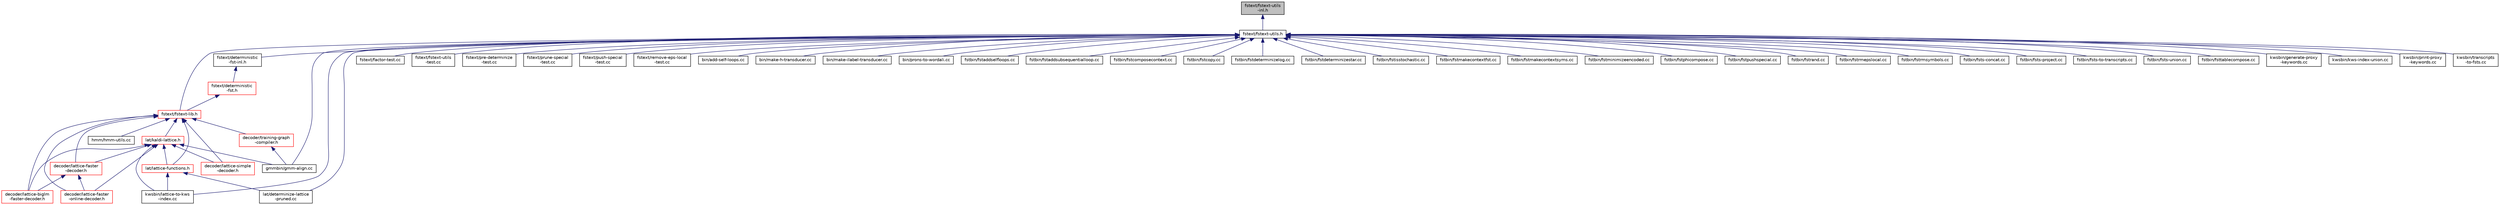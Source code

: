 digraph "fstext/fstext-utils-inl.h"
{
  edge [fontname="Helvetica",fontsize="10",labelfontname="Helvetica",labelfontsize="10"];
  node [fontname="Helvetica",fontsize="10",shape=record];
  Node51 [label="fstext/fstext-utils\l-inl.h",height=0.2,width=0.4,color="black", fillcolor="grey75", style="filled", fontcolor="black"];
  Node51 -> Node52 [dir="back",color="midnightblue",fontsize="10",style="solid",fontname="Helvetica"];
  Node52 [label="fstext/fstext-utils.h",height=0.2,width=0.4,color="black", fillcolor="white", style="filled",URL="$fstext-utils_8h.html"];
  Node52 -> Node53 [dir="back",color="midnightblue",fontsize="10",style="solid",fontname="Helvetica"];
  Node53 [label="fstext/deterministic\l-fst-inl.h",height=0.2,width=0.4,color="black", fillcolor="white", style="filled",URL="$deterministic-fst-inl_8h.html"];
  Node53 -> Node54 [dir="back",color="midnightblue",fontsize="10",style="solid",fontname="Helvetica"];
  Node54 [label="fstext/deterministic\l-fst.h",height=0.2,width=0.4,color="red", fillcolor="white", style="filled",URL="$deterministic-fst_8h.html"];
  Node54 -> Node58 [dir="back",color="midnightblue",fontsize="10",style="solid",fontname="Helvetica"];
  Node58 [label="fstext/fstext-lib.h",height=0.2,width=0.4,color="red", fillcolor="white", style="filled",URL="$fstext-lib_8h.html"];
  Node58 -> Node59 [dir="back",color="midnightblue",fontsize="10",style="solid",fontname="Helvetica"];
  Node59 [label="lat/kaldi-lattice.h",height=0.2,width=0.4,color="red", fillcolor="white", style="filled",URL="$kaldi-lattice_8h.html"];
  Node59 -> Node116 [dir="back",color="midnightblue",fontsize="10",style="solid",fontname="Helvetica"];
  Node116 [label="decoder/lattice-faster\l-decoder.h",height=0.2,width=0.4,color="red", fillcolor="white", style="filled",URL="$lattice-faster-decoder_8h.html"];
  Node116 -> Node135 [dir="back",color="midnightblue",fontsize="10",style="solid",fontname="Helvetica"];
  Node135 [label="decoder/lattice-biglm\l-faster-decoder.h",height=0.2,width=0.4,color="red", fillcolor="white", style="filled",URL="$lattice-biglm-faster-decoder_8h.html"];
  Node116 -> Node138 [dir="back",color="midnightblue",fontsize="10",style="solid",fontname="Helvetica"];
  Node138 [label="decoder/lattice-faster\l-online-decoder.h",height=0.2,width=0.4,color="red", fillcolor="white", style="filled",URL="$lattice-faster-online-decoder_8h.html"];
  Node59 -> Node140 [dir="back",color="midnightblue",fontsize="10",style="solid",fontname="Helvetica"];
  Node140 [label="decoder/lattice-simple\l-decoder.h",height=0.2,width=0.4,color="red", fillcolor="white", style="filled",URL="$lattice-simple-decoder_8h.html"];
  Node59 -> Node149 [dir="back",color="midnightblue",fontsize="10",style="solid",fontname="Helvetica"];
  Node149 [label="lat/lattice-functions.h",height=0.2,width=0.4,color="red", fillcolor="white", style="filled",URL="$lattice-functions_8h.html"];
  Node149 -> Node144 [dir="back",color="midnightblue",fontsize="10",style="solid",fontname="Helvetica"];
  Node144 [label="lat/determinize-lattice\l-pruned.cc",height=0.2,width=0.4,color="black", fillcolor="white", style="filled",URL="$determinize-lattice-pruned_8cc.html"];
  Node149 -> Node199 [dir="back",color="midnightblue",fontsize="10",style="solid",fontname="Helvetica"];
  Node199 [label="kwsbin/lattice-to-kws\l-index.cc",height=0.2,width=0.4,color="black", fillcolor="white", style="filled",URL="$lattice-to-kws-index_8cc.html"];
  Node59 -> Node135 [dir="back",color="midnightblue",fontsize="10",style="solid",fontname="Helvetica"];
  Node59 -> Node138 [dir="back",color="midnightblue",fontsize="10",style="solid",fontname="Helvetica"];
  Node59 -> Node121 [dir="back",color="midnightblue",fontsize="10",style="solid",fontname="Helvetica"];
  Node121 [label="gmmbin/gmm-align.cc",height=0.2,width=0.4,color="black", fillcolor="white", style="filled",URL="$gmm-align_8cc.html"];
  Node59 -> Node199 [dir="back",color="midnightblue",fontsize="10",style="solid",fontname="Helvetica"];
  Node58 -> Node69 [dir="back",color="midnightblue",fontsize="10",style="solid",fontname="Helvetica"];
  Node69 [label="hmm/hmm-utils.cc",height=0.2,width=0.4,color="black", fillcolor="white", style="filled",URL="$hmm-utils_8cc.html"];
  Node58 -> Node116 [dir="back",color="midnightblue",fontsize="10",style="solid",fontname="Helvetica"];
  Node58 -> Node140 [dir="back",color="midnightblue",fontsize="10",style="solid",fontname="Helvetica"];
  Node58 -> Node149 [dir="back",color="midnightblue",fontsize="10",style="solid",fontname="Helvetica"];
  Node58 -> Node135 [dir="back",color="midnightblue",fontsize="10",style="solid",fontname="Helvetica"];
  Node58 -> Node138 [dir="back",color="midnightblue",fontsize="10",style="solid",fontname="Helvetica"];
  Node58 -> Node306 [dir="back",color="midnightblue",fontsize="10",style="solid",fontname="Helvetica"];
  Node306 [label="decoder/training-graph\l-compiler.h",height=0.2,width=0.4,color="red", fillcolor="white", style="filled",URL="$training-graph-compiler_8h.html"];
  Node306 -> Node121 [dir="back",color="midnightblue",fontsize="10",style="solid",fontname="Helvetica"];
  Node52 -> Node326 [dir="back",color="midnightblue",fontsize="10",style="solid",fontname="Helvetica"];
  Node326 [label="fstext/factor-test.cc",height=0.2,width=0.4,color="black", fillcolor="white", style="filled",URL="$factor-test_8cc.html"];
  Node52 -> Node58 [dir="back",color="midnightblue",fontsize="10",style="solid",fontname="Helvetica"];
  Node52 -> Node327 [dir="back",color="midnightblue",fontsize="10",style="solid",fontname="Helvetica"];
  Node327 [label="fstext/fstext-utils\l-test.cc",height=0.2,width=0.4,color="black", fillcolor="white", style="filled",URL="$fstext-utils-test_8cc.html"];
  Node52 -> Node328 [dir="back",color="midnightblue",fontsize="10",style="solid",fontname="Helvetica"];
  Node328 [label="fstext/pre-determinize\l-test.cc",height=0.2,width=0.4,color="black", fillcolor="white", style="filled",URL="$pre-determinize-test_8cc.html"];
  Node52 -> Node329 [dir="back",color="midnightblue",fontsize="10",style="solid",fontname="Helvetica"];
  Node329 [label="fstext/prune-special\l-test.cc",height=0.2,width=0.4,color="black", fillcolor="white", style="filled",URL="$prune-special-test_8cc.html"];
  Node52 -> Node330 [dir="back",color="midnightblue",fontsize="10",style="solid",fontname="Helvetica"];
  Node330 [label="fstext/push-special\l-test.cc",height=0.2,width=0.4,color="black", fillcolor="white", style="filled",URL="$push-special-test_8cc.html"];
  Node52 -> Node331 [dir="back",color="midnightblue",fontsize="10",style="solid",fontname="Helvetica"];
  Node331 [label="fstext/remove-eps-local\l-test.cc",height=0.2,width=0.4,color="black", fillcolor="white", style="filled",URL="$remove-eps-local-test_8cc.html"];
  Node52 -> Node144 [dir="back",color="midnightblue",fontsize="10",style="solid",fontname="Helvetica"];
  Node52 -> Node74 [dir="back",color="midnightblue",fontsize="10",style="solid",fontname="Helvetica"];
  Node74 [label="bin/add-self-loops.cc",height=0.2,width=0.4,color="black", fillcolor="white", style="filled",URL="$add-self-loops_8cc.html"];
  Node52 -> Node84 [dir="back",color="midnightblue",fontsize="10",style="solid",fontname="Helvetica"];
  Node84 [label="bin/make-h-transducer.cc",height=0.2,width=0.4,color="black", fillcolor="white", style="filled",URL="$make-h-transducer_8cc.html"];
  Node52 -> Node85 [dir="back",color="midnightblue",fontsize="10",style="solid",fontname="Helvetica"];
  Node85 [label="bin/make-ilabel-transducer.cc",height=0.2,width=0.4,color="black", fillcolor="white", style="filled",URL="$make-ilabel-transducer_8cc.html"];
  Node52 -> Node90 [dir="back",color="midnightblue",fontsize="10",style="solid",fontname="Helvetica"];
  Node90 [label="bin/prons-to-wordali.cc",height=0.2,width=0.4,color="black", fillcolor="white", style="filled",URL="$prons-to-wordali_8cc.html"];
  Node52 -> Node332 [dir="back",color="midnightblue",fontsize="10",style="solid",fontname="Helvetica"];
  Node332 [label="fstbin/fstaddselfloops.cc",height=0.2,width=0.4,color="black", fillcolor="white", style="filled",URL="$fstaddselfloops_8cc.html"];
  Node52 -> Node318 [dir="back",color="midnightblue",fontsize="10",style="solid",fontname="Helvetica"];
  Node318 [label="fstbin/fstaddsubsequentialloop.cc",height=0.2,width=0.4,color="black", fillcolor="white", style="filled",URL="$fstaddsubsequentialloop_8cc.html"];
  Node52 -> Node317 [dir="back",color="midnightblue",fontsize="10",style="solid",fontname="Helvetica"];
  Node317 [label="fstbin/fstcomposecontext.cc",height=0.2,width=0.4,color="black", fillcolor="white", style="filled",URL="$fstcomposecontext_8cc.html"];
  Node52 -> Node333 [dir="back",color="midnightblue",fontsize="10",style="solid",fontname="Helvetica"];
  Node333 [label="fstbin/fstcopy.cc",height=0.2,width=0.4,color="black", fillcolor="white", style="filled",URL="$fstcopy_8cc.html"];
  Node52 -> Node334 [dir="back",color="midnightblue",fontsize="10",style="solid",fontname="Helvetica"];
  Node334 [label="fstbin/fstdeterminizelog.cc",height=0.2,width=0.4,color="black", fillcolor="white", style="filled",URL="$fstdeterminizelog_8cc.html"];
  Node52 -> Node335 [dir="back",color="midnightblue",fontsize="10",style="solid",fontname="Helvetica"];
  Node335 [label="fstbin/fstdeterminizestar.cc",height=0.2,width=0.4,color="black", fillcolor="white", style="filled",URL="$fstdeterminizestar_8cc.html"];
  Node52 -> Node336 [dir="back",color="midnightblue",fontsize="10",style="solid",fontname="Helvetica"];
  Node336 [label="fstbin/fstisstochastic.cc",height=0.2,width=0.4,color="black", fillcolor="white", style="filled",URL="$fstisstochastic_8cc.html"];
  Node52 -> Node319 [dir="back",color="midnightblue",fontsize="10",style="solid",fontname="Helvetica"];
  Node319 [label="fstbin/fstmakecontextfst.cc",height=0.2,width=0.4,color="black", fillcolor="white", style="filled",URL="$fstmakecontextfst_8cc.html"];
  Node52 -> Node320 [dir="back",color="midnightblue",fontsize="10",style="solid",fontname="Helvetica"];
  Node320 [label="fstbin/fstmakecontextsyms.cc",height=0.2,width=0.4,color="black", fillcolor="white", style="filled",URL="$fstmakecontextsyms_8cc.html"];
  Node52 -> Node337 [dir="back",color="midnightblue",fontsize="10",style="solid",fontname="Helvetica"];
  Node337 [label="fstbin/fstminimizeencoded.cc",height=0.2,width=0.4,color="black", fillcolor="white", style="filled",URL="$fstminimizeencoded_8cc.html"];
  Node52 -> Node338 [dir="back",color="midnightblue",fontsize="10",style="solid",fontname="Helvetica"];
  Node338 [label="fstbin/fstphicompose.cc",height=0.2,width=0.4,color="black", fillcolor="white", style="filled",URL="$fstphicompose_8cc.html"];
  Node52 -> Node339 [dir="back",color="midnightblue",fontsize="10",style="solid",fontname="Helvetica"];
  Node339 [label="fstbin/fstpushspecial.cc",height=0.2,width=0.4,color="black", fillcolor="white", style="filled",URL="$fstpushspecial_8cc.html"];
  Node52 -> Node340 [dir="back",color="midnightblue",fontsize="10",style="solid",fontname="Helvetica"];
  Node340 [label="fstbin/fstrand.cc",height=0.2,width=0.4,color="black", fillcolor="white", style="filled",URL="$fstrand_8cc.html"];
  Node52 -> Node341 [dir="back",color="midnightblue",fontsize="10",style="solid",fontname="Helvetica"];
  Node341 [label="fstbin/fstrmepslocal.cc",height=0.2,width=0.4,color="black", fillcolor="white", style="filled",URL="$fstrmepslocal_8cc.html"];
  Node52 -> Node342 [dir="back",color="midnightblue",fontsize="10",style="solid",fontname="Helvetica"];
  Node342 [label="fstbin/fstrmsymbols.cc",height=0.2,width=0.4,color="black", fillcolor="white", style="filled",URL="$fstrmsymbols_8cc.html"];
  Node52 -> Node343 [dir="back",color="midnightblue",fontsize="10",style="solid",fontname="Helvetica"];
  Node343 [label="fstbin/fsts-concat.cc",height=0.2,width=0.4,color="black", fillcolor="white", style="filled",URL="$fsts-concat_8cc.html"];
  Node52 -> Node344 [dir="back",color="midnightblue",fontsize="10",style="solid",fontname="Helvetica"];
  Node344 [label="fstbin/fsts-project.cc",height=0.2,width=0.4,color="black", fillcolor="white", style="filled",URL="$fsts-project_8cc.html"];
  Node52 -> Node345 [dir="back",color="midnightblue",fontsize="10",style="solid",fontname="Helvetica"];
  Node345 [label="fstbin/fsts-to-transcripts.cc",height=0.2,width=0.4,color="black", fillcolor="white", style="filled",URL="$fsts-to-transcripts_8cc.html"];
  Node52 -> Node346 [dir="back",color="midnightblue",fontsize="10",style="solid",fontname="Helvetica"];
  Node346 [label="fstbin/fsts-union.cc",height=0.2,width=0.4,color="black", fillcolor="white", style="filled",URL="$fsts-union_8cc.html"];
  Node52 -> Node347 [dir="back",color="midnightblue",fontsize="10",style="solid",fontname="Helvetica"];
  Node347 [label="fstbin/fsttablecompose.cc",height=0.2,width=0.4,color="black", fillcolor="white", style="filled",URL="$fsttablecompose_8cc.html"];
  Node52 -> Node121 [dir="back",color="midnightblue",fontsize="10",style="solid",fontname="Helvetica"];
  Node52 -> Node348 [dir="back",color="midnightblue",fontsize="10",style="solid",fontname="Helvetica"];
  Node348 [label="kwsbin/generate-proxy\l-keywords.cc",height=0.2,width=0.4,color="black", fillcolor="white", style="filled",URL="$generate-proxy-keywords_8cc.html"];
  Node52 -> Node349 [dir="back",color="midnightblue",fontsize="10",style="solid",fontname="Helvetica"];
  Node349 [label="kwsbin/kws-index-union.cc",height=0.2,width=0.4,color="black", fillcolor="white", style="filled",URL="$kws-index-union_8cc.html"];
  Node52 -> Node199 [dir="back",color="midnightblue",fontsize="10",style="solid",fontname="Helvetica"];
  Node52 -> Node350 [dir="back",color="midnightblue",fontsize="10",style="solid",fontname="Helvetica"];
  Node350 [label="kwsbin/print-proxy\l-keywords.cc",height=0.2,width=0.4,color="black", fillcolor="white", style="filled",URL="$print-proxy-keywords_8cc.html"];
  Node52 -> Node351 [dir="back",color="midnightblue",fontsize="10",style="solid",fontname="Helvetica"];
  Node351 [label="kwsbin/transcripts\l-to-fsts.cc",height=0.2,width=0.4,color="black", fillcolor="white", style="filled",URL="$transcripts-to-fsts_8cc.html"];
}
